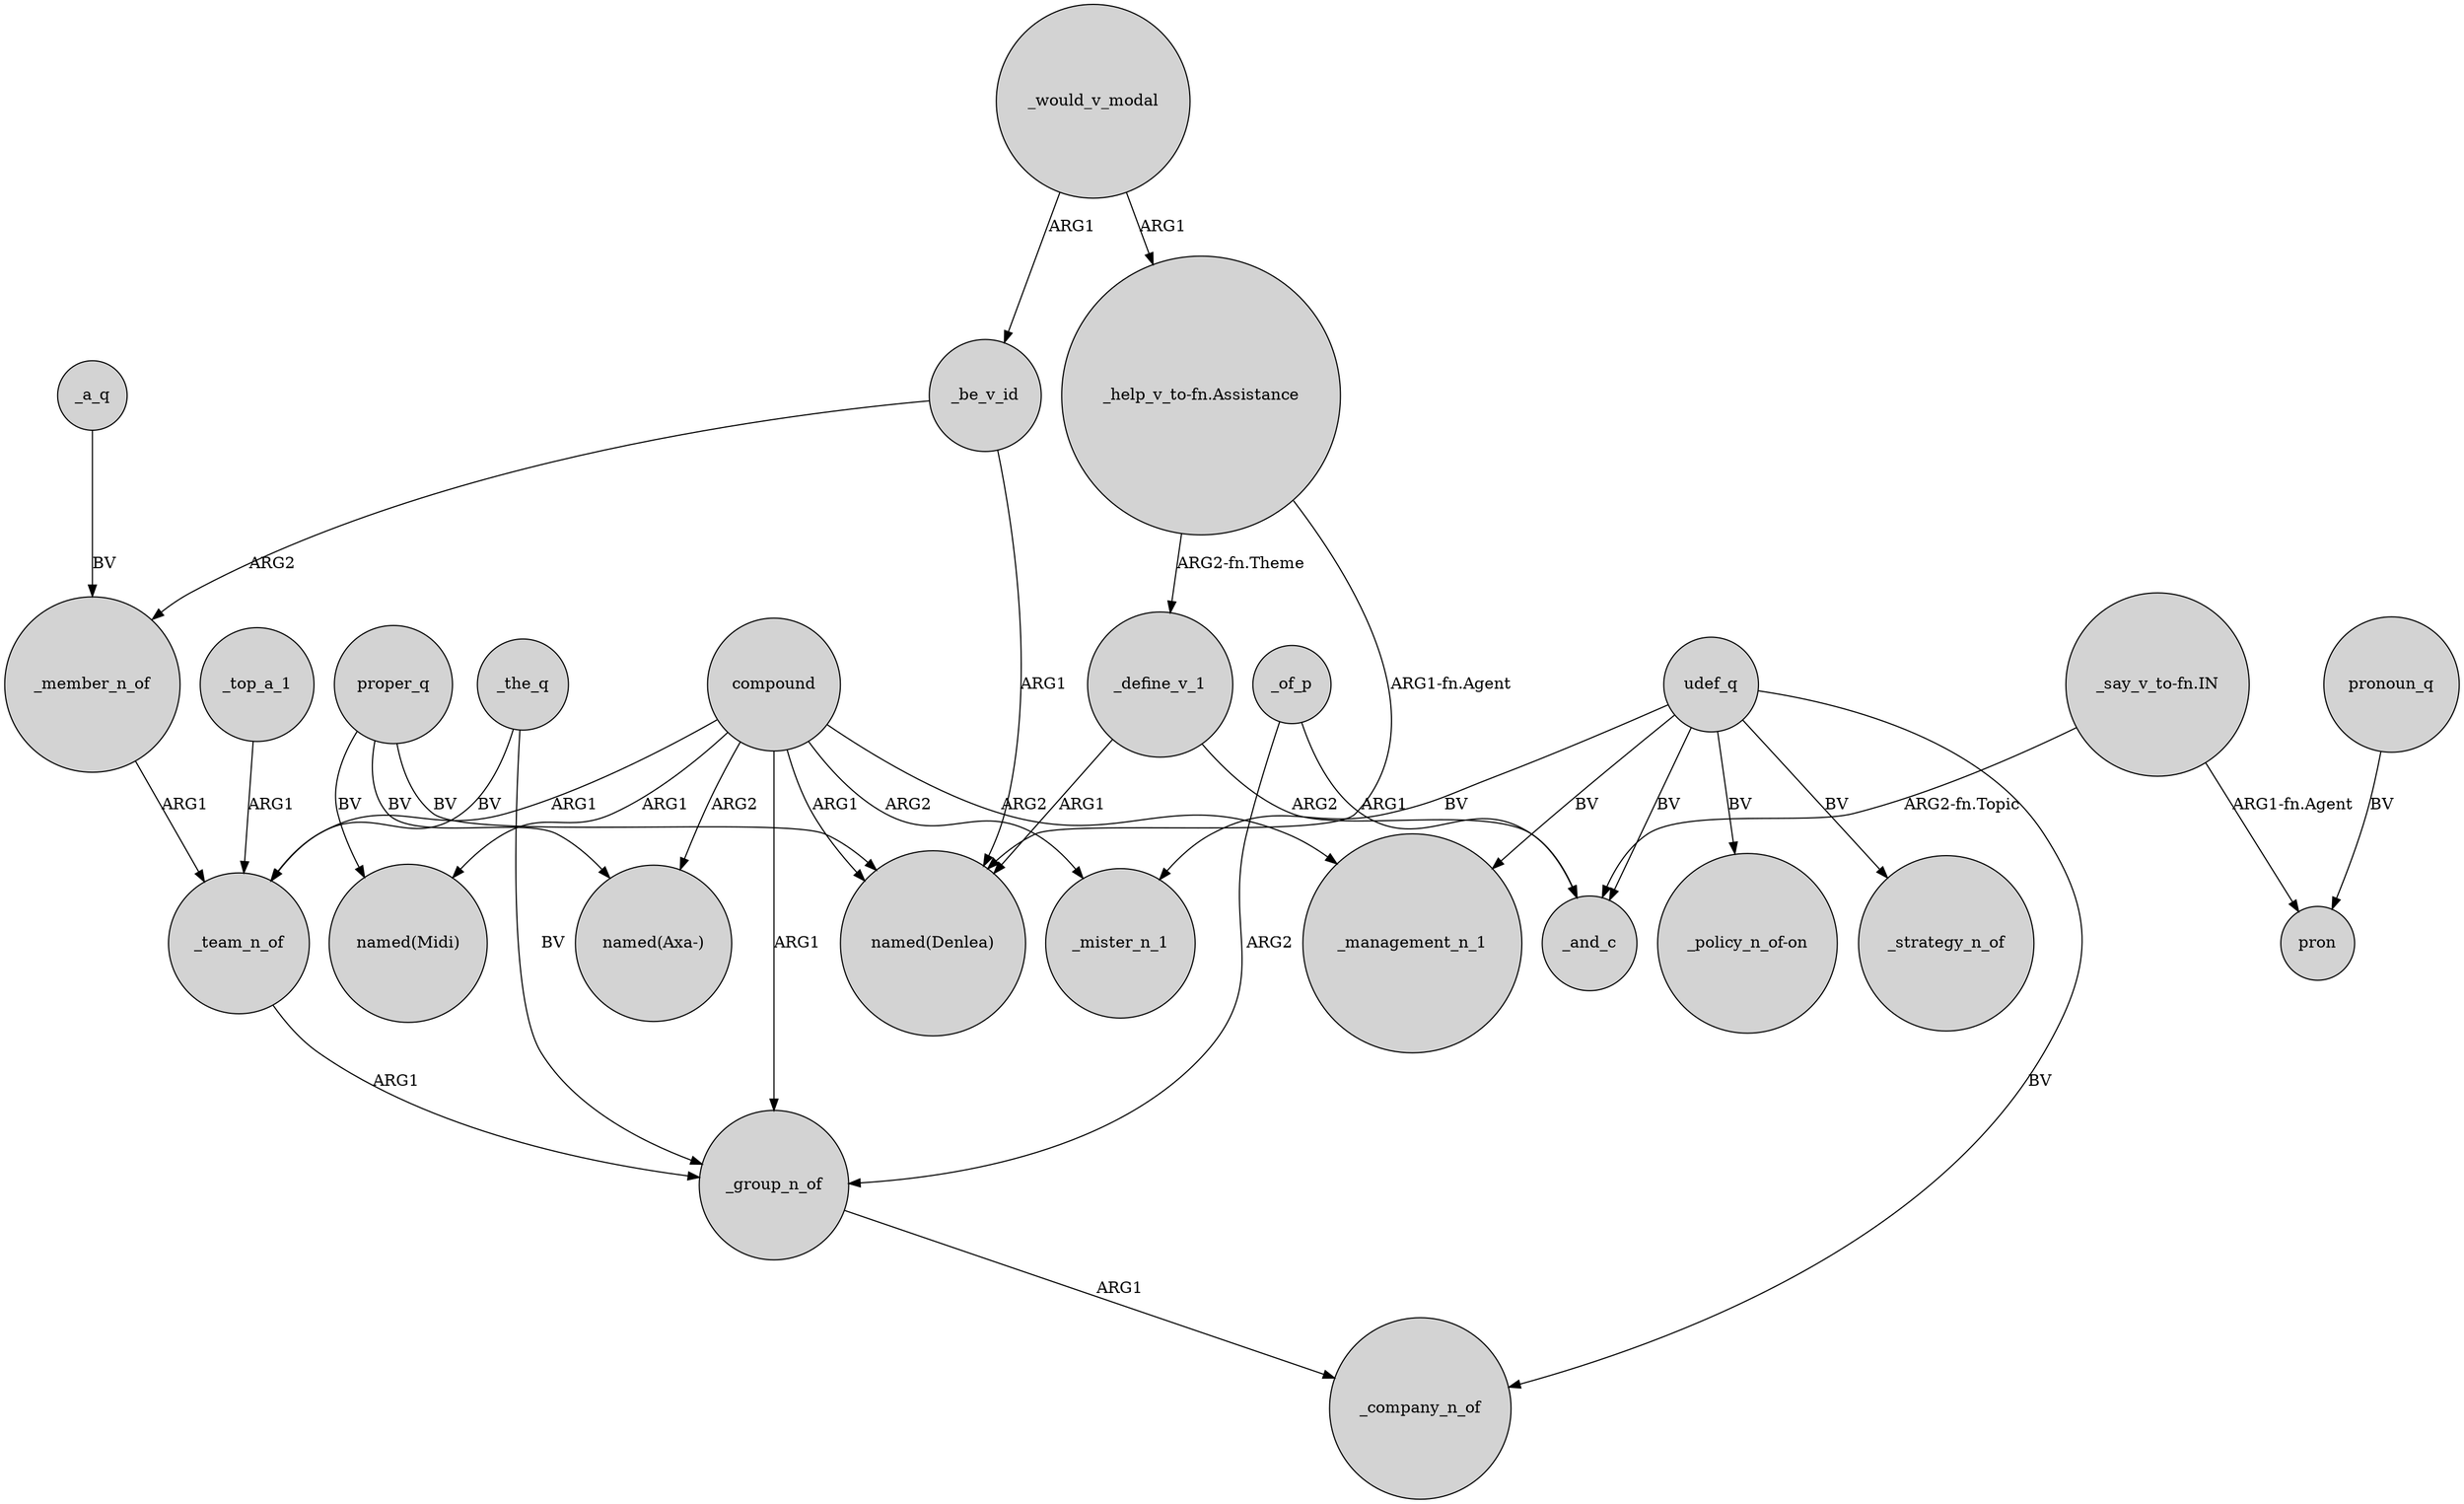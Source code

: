 digraph {
	node [shape=circle style=filled]
	_member_n_of -> _team_n_of [label=ARG1]
	_would_v_modal -> "_help_v_to-fn.Assistance" [label=ARG1]
	"_help_v_to-fn.Assistance" -> _define_v_1 [label="ARG2-fn.Theme"]
	compound -> _team_n_of [label=ARG1]
	_top_a_1 -> _team_n_of [label=ARG1]
	proper_q -> "named(Axa-)" [label=BV]
	compound -> _mister_n_1 [label=ARG2]
	udef_q -> _mister_n_1 [label=BV]
	_group_n_of -> _company_n_of [label=ARG1]
	_would_v_modal -> _be_v_id [label=ARG1]
	compound -> _management_n_1 [label=ARG2]
	_of_p -> _group_n_of [label=ARG2]
	udef_q -> _management_n_1 [label=BV]
	_the_q -> _group_n_of [label=BV]
	udef_q -> "_policy_n_of-on" [label=BV]
	_be_v_id -> _member_n_of [label=ARG2]
	_define_v_1 -> "named(Denlea)" [label=ARG1]
	_define_v_1 -> _and_c [label=ARG2]
	pronoun_q -> pron [label=BV]
	compound -> "named(Axa-)" [label=ARG2]
	proper_q -> "named(Denlea)" [label=BV]
	compound -> _group_n_of [label=ARG1]
	"_say_v_to-fn.IN" -> _and_c [label="ARG2-fn.Topic"]
	_of_p -> _and_c [label=ARG1]
	compound -> "named(Midi)" [label=ARG1]
	udef_q -> _strategy_n_of [label=BV]
	"_say_v_to-fn.IN" -> pron [label="ARG1-fn.Agent"]
	compound -> "named(Denlea)" [label=ARG1]
	_the_q -> _team_n_of [label=BV]
	udef_q -> _company_n_of [label=BV]
	udef_q -> _and_c [label=BV]
	_a_q -> _member_n_of [label=BV]
	proper_q -> "named(Midi)" [label=BV]
	_team_n_of -> _group_n_of [label=ARG1]
	_be_v_id -> "named(Denlea)" [label=ARG1]
	"_help_v_to-fn.Assistance" -> "named(Denlea)" [label="ARG1-fn.Agent"]
}
